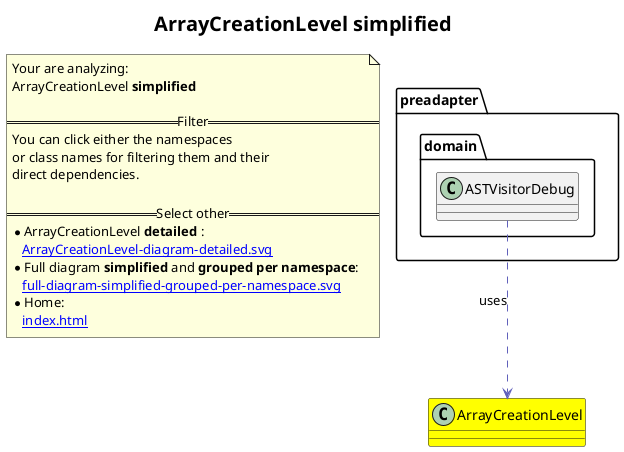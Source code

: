 @startuml
skinparam linetype ortho
title <size:20>ArrayCreationLevel **simplified** </size>
note "Your are analyzing:\nArrayCreationLevel **simplified** \n\n==Filter==\nYou can click either the namespaces \nor class names for filtering them and their\ndirect dependencies.\n\n==Select other==\n* ArrayCreationLevel **detailed** :\n   [[ArrayCreationLevel-diagram-detailed.svg]]\n* Full diagram **simplified** and **grouped per namespace**:\n   [[full-diagram-simplified-grouped-per-namespace.svg]]\n* Home:\n   [[index.html]]" as FloatingNote
class ArrayCreationLevel [[ArrayCreationLevel-diagram-simplified.svg]] #yellow {
}
  class preadapter.domain.ASTVisitorDebug [[preadapter.domain.ASTVisitorDebug-diagram-simplified.svg]]  {
  }
 ' *************************************** 
 ' *************************************** 
 ' *************************************** 
' Class relations extracted from namespace:
' 
' Class relations extracted from namespace:
' preadapter.domain
preadapter.domain.ASTVisitorDebug .[#6060BB].> ArrayCreationLevel  : uses 
@enduml